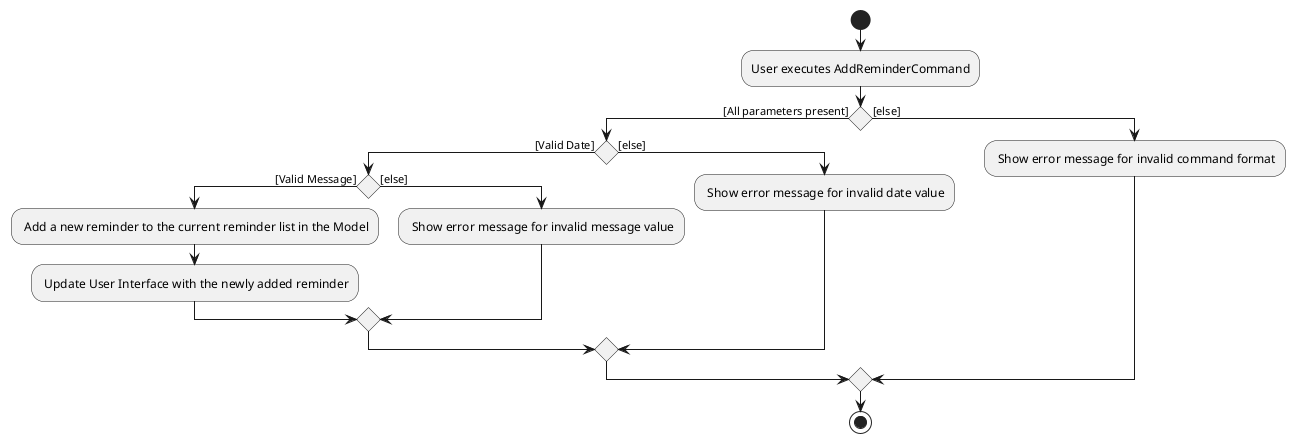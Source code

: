 @startuml
start
:User executes AddReminderCommand;

if() then ([All parameters present])
    if() then ([Valid Date])
        if() then ([Valid Message])
            : Add a new reminder to the current reminder list in the Model;
            : Update User Interface with the newly added reminder;
        else ([else])
            : Show error message for invalid message value;
        endif
    else ([else])
        : Show error message for invalid date value;
    endif
else([else])
    : Show error message for invalid command format;
endif
stop
@enduml
